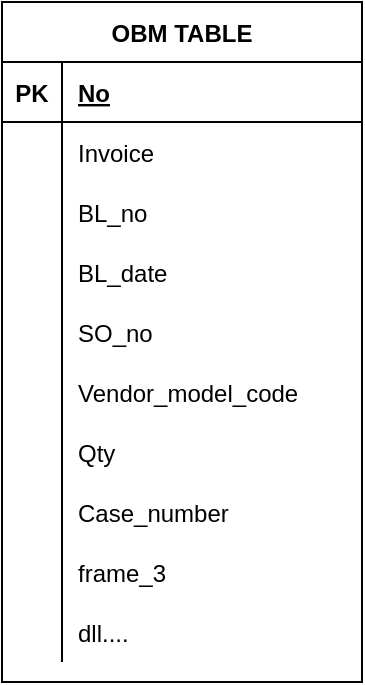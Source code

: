 <mxfile version="15.2.7" type="github">
  <diagram id="pSXfxbg5f-xyUSNqCcTy" name="Page-1">
    <mxGraphModel dx="1108" dy="412" grid="1" gridSize="10" guides="1" tooltips="1" connect="1" arrows="1" fold="1" page="1" pageScale="1" pageWidth="827" pageHeight="1169" math="0" shadow="0">
      <root>
        <mxCell id="0" />
        <mxCell id="1" parent="0" />
        <mxCell id="9ZiiuT-V2A9aqYbKqf6l-1" value="OBM TABLE" style="shape=table;startSize=30;container=1;collapsible=1;childLayout=tableLayout;fixedRows=1;rowLines=0;fontStyle=1;align=center;resizeLast=1;" parent="1" vertex="1">
          <mxGeometry x="320" y="130" width="180" height="340" as="geometry" />
        </mxCell>
        <mxCell id="9ZiiuT-V2A9aqYbKqf6l-2" value="" style="shape=partialRectangle;collapsible=0;dropTarget=0;pointerEvents=0;fillColor=none;top=0;left=0;bottom=1;right=0;points=[[0,0.5],[1,0.5]];portConstraint=eastwest;" parent="9ZiiuT-V2A9aqYbKqf6l-1" vertex="1">
          <mxGeometry y="30" width="180" height="30" as="geometry" />
        </mxCell>
        <mxCell id="9ZiiuT-V2A9aqYbKqf6l-3" value="PK" style="shape=partialRectangle;connectable=0;fillColor=none;top=0;left=0;bottom=0;right=0;fontStyle=1;overflow=hidden;" parent="9ZiiuT-V2A9aqYbKqf6l-2" vertex="1">
          <mxGeometry width="30" height="30" as="geometry" />
        </mxCell>
        <mxCell id="9ZiiuT-V2A9aqYbKqf6l-4" value="No" style="shape=partialRectangle;connectable=0;fillColor=none;top=0;left=0;bottom=0;right=0;align=left;spacingLeft=6;fontStyle=5;overflow=hidden;" parent="9ZiiuT-V2A9aqYbKqf6l-2" vertex="1">
          <mxGeometry x="30" width="150" height="30" as="geometry" />
        </mxCell>
        <mxCell id="9ZiiuT-V2A9aqYbKqf6l-5" value="" style="shape=partialRectangle;collapsible=0;dropTarget=0;pointerEvents=0;fillColor=none;top=0;left=0;bottom=0;right=0;points=[[0,0.5],[1,0.5]];portConstraint=eastwest;" parent="9ZiiuT-V2A9aqYbKqf6l-1" vertex="1">
          <mxGeometry y="60" width="180" height="30" as="geometry" />
        </mxCell>
        <mxCell id="9ZiiuT-V2A9aqYbKqf6l-6" value="" style="shape=partialRectangle;connectable=0;fillColor=none;top=0;left=0;bottom=0;right=0;editable=1;overflow=hidden;" parent="9ZiiuT-V2A9aqYbKqf6l-5" vertex="1">
          <mxGeometry width="30" height="30" as="geometry" />
        </mxCell>
        <mxCell id="9ZiiuT-V2A9aqYbKqf6l-7" value="Invoice" style="shape=partialRectangle;connectable=0;fillColor=none;top=0;left=0;bottom=0;right=0;align=left;spacingLeft=6;overflow=hidden;" parent="9ZiiuT-V2A9aqYbKqf6l-5" vertex="1">
          <mxGeometry x="30" width="150" height="30" as="geometry" />
        </mxCell>
        <mxCell id="lHcvFKlY5U-emUazJ0vQ-1" value="" style="shape=partialRectangle;collapsible=0;dropTarget=0;pointerEvents=0;fillColor=none;top=0;left=0;bottom=0;right=0;points=[[0,0.5],[1,0.5]];portConstraint=eastwest;" vertex="1" parent="9ZiiuT-V2A9aqYbKqf6l-1">
          <mxGeometry y="90" width="180" height="30" as="geometry" />
        </mxCell>
        <mxCell id="lHcvFKlY5U-emUazJ0vQ-2" value="" style="shape=partialRectangle;connectable=0;fillColor=none;top=0;left=0;bottom=0;right=0;editable=1;overflow=hidden;" vertex="1" parent="lHcvFKlY5U-emUazJ0vQ-1">
          <mxGeometry width="30" height="30" as="geometry" />
        </mxCell>
        <mxCell id="lHcvFKlY5U-emUazJ0vQ-3" value="BL_no" style="shape=partialRectangle;connectable=0;fillColor=none;top=0;left=0;bottom=0;right=0;align=left;spacingLeft=6;overflow=hidden;" vertex="1" parent="lHcvFKlY5U-emUazJ0vQ-1">
          <mxGeometry x="30" width="150" height="30" as="geometry" />
        </mxCell>
        <mxCell id="9ZiiuT-V2A9aqYbKqf6l-8" value="" style="shape=partialRectangle;collapsible=0;dropTarget=0;pointerEvents=0;fillColor=none;top=0;left=0;bottom=0;right=0;points=[[0,0.5],[1,0.5]];portConstraint=eastwest;" parent="9ZiiuT-V2A9aqYbKqf6l-1" vertex="1">
          <mxGeometry y="120" width="180" height="30" as="geometry" />
        </mxCell>
        <mxCell id="9ZiiuT-V2A9aqYbKqf6l-9" value="" style="shape=partialRectangle;connectable=0;fillColor=none;top=0;left=0;bottom=0;right=0;editable=1;overflow=hidden;" parent="9ZiiuT-V2A9aqYbKqf6l-8" vertex="1">
          <mxGeometry width="30" height="30" as="geometry" />
        </mxCell>
        <mxCell id="9ZiiuT-V2A9aqYbKqf6l-10" value="BL_date" style="shape=partialRectangle;connectable=0;fillColor=none;top=0;left=0;bottom=0;right=0;align=left;spacingLeft=6;overflow=hidden;" parent="9ZiiuT-V2A9aqYbKqf6l-8" vertex="1">
          <mxGeometry x="30" width="150" height="30" as="geometry" />
        </mxCell>
        <mxCell id="9ZiiuT-V2A9aqYbKqf6l-11" value="" style="shape=partialRectangle;collapsible=0;dropTarget=0;pointerEvents=0;fillColor=none;top=0;left=0;bottom=0;right=0;points=[[0,0.5],[1,0.5]];portConstraint=eastwest;" parent="9ZiiuT-V2A9aqYbKqf6l-1" vertex="1">
          <mxGeometry y="150" width="180" height="30" as="geometry" />
        </mxCell>
        <mxCell id="9ZiiuT-V2A9aqYbKqf6l-12" value="" style="shape=partialRectangle;connectable=0;fillColor=none;top=0;left=0;bottom=0;right=0;editable=1;overflow=hidden;" parent="9ZiiuT-V2A9aqYbKqf6l-11" vertex="1">
          <mxGeometry width="30" height="30" as="geometry" />
        </mxCell>
        <mxCell id="9ZiiuT-V2A9aqYbKqf6l-13" value="SO_no" style="shape=partialRectangle;connectable=0;fillColor=none;top=0;left=0;bottom=0;right=0;align=left;spacingLeft=6;overflow=hidden;" parent="9ZiiuT-V2A9aqYbKqf6l-11" vertex="1">
          <mxGeometry x="30" width="150" height="30" as="geometry" />
        </mxCell>
        <mxCell id="9ZiiuT-V2A9aqYbKqf6l-14" value="" style="shape=partialRectangle;collapsible=0;dropTarget=0;pointerEvents=0;fillColor=none;top=0;left=0;bottom=0;right=0;points=[[0,0.5],[1,0.5]];portConstraint=eastwest;" parent="9ZiiuT-V2A9aqYbKqf6l-1" vertex="1">
          <mxGeometry y="180" width="180" height="30" as="geometry" />
        </mxCell>
        <mxCell id="9ZiiuT-V2A9aqYbKqf6l-15" value="" style="shape=partialRectangle;connectable=0;fillColor=none;top=0;left=0;bottom=0;right=0;editable=1;overflow=hidden;" parent="9ZiiuT-V2A9aqYbKqf6l-14" vertex="1">
          <mxGeometry width="30" height="30" as="geometry" />
        </mxCell>
        <mxCell id="9ZiiuT-V2A9aqYbKqf6l-16" value="Vendor_model_code" style="shape=partialRectangle;connectable=0;fillColor=none;top=0;left=0;bottom=0;right=0;align=left;spacingLeft=6;overflow=hidden;" parent="9ZiiuT-V2A9aqYbKqf6l-14" vertex="1">
          <mxGeometry x="30" width="150" height="30" as="geometry" />
        </mxCell>
        <mxCell id="9ZiiuT-V2A9aqYbKqf6l-17" value="" style="shape=partialRectangle;collapsible=0;dropTarget=0;pointerEvents=0;fillColor=none;top=0;left=0;bottom=0;right=0;points=[[0,0.5],[1,0.5]];portConstraint=eastwest;" parent="9ZiiuT-V2A9aqYbKqf6l-1" vertex="1">
          <mxGeometry y="210" width="180" height="30" as="geometry" />
        </mxCell>
        <mxCell id="9ZiiuT-V2A9aqYbKqf6l-18" value="" style="shape=partialRectangle;connectable=0;fillColor=none;top=0;left=0;bottom=0;right=0;editable=1;overflow=hidden;" parent="9ZiiuT-V2A9aqYbKqf6l-17" vertex="1">
          <mxGeometry width="30" height="30" as="geometry" />
        </mxCell>
        <mxCell id="9ZiiuT-V2A9aqYbKqf6l-19" value="Qty" style="shape=partialRectangle;connectable=0;fillColor=none;top=0;left=0;bottom=0;right=0;align=left;spacingLeft=6;overflow=hidden;" parent="9ZiiuT-V2A9aqYbKqf6l-17" vertex="1">
          <mxGeometry x="30" width="150" height="30" as="geometry" />
        </mxCell>
        <mxCell id="9ZiiuT-V2A9aqYbKqf6l-20" value="" style="shape=partialRectangle;collapsible=0;dropTarget=0;pointerEvents=0;fillColor=none;top=0;left=0;bottom=0;right=0;points=[[0,0.5],[1,0.5]];portConstraint=eastwest;" parent="9ZiiuT-V2A9aqYbKqf6l-1" vertex="1">
          <mxGeometry y="240" width="180" height="30" as="geometry" />
        </mxCell>
        <mxCell id="9ZiiuT-V2A9aqYbKqf6l-21" value="" style="shape=partialRectangle;connectable=0;fillColor=none;top=0;left=0;bottom=0;right=0;editable=1;overflow=hidden;" parent="9ZiiuT-V2A9aqYbKqf6l-20" vertex="1">
          <mxGeometry width="30" height="30" as="geometry" />
        </mxCell>
        <mxCell id="9ZiiuT-V2A9aqYbKqf6l-22" value="Case_number" style="shape=partialRectangle;connectable=0;fillColor=none;top=0;left=0;bottom=0;right=0;align=left;spacingLeft=6;overflow=hidden;" parent="9ZiiuT-V2A9aqYbKqf6l-20" vertex="1">
          <mxGeometry x="30" width="150" height="30" as="geometry" />
        </mxCell>
        <mxCell id="9ZiiuT-V2A9aqYbKqf6l-23" value="" style="shape=partialRectangle;collapsible=0;dropTarget=0;pointerEvents=0;fillColor=none;top=0;left=0;bottom=0;right=0;points=[[0,0.5],[1,0.5]];portConstraint=eastwest;" parent="9ZiiuT-V2A9aqYbKqf6l-1" vertex="1">
          <mxGeometry y="270" width="180" height="30" as="geometry" />
        </mxCell>
        <mxCell id="9ZiiuT-V2A9aqYbKqf6l-24" value="" style="shape=partialRectangle;connectable=0;fillColor=none;top=0;left=0;bottom=0;right=0;editable=1;overflow=hidden;" parent="9ZiiuT-V2A9aqYbKqf6l-23" vertex="1">
          <mxGeometry width="30" height="30" as="geometry" />
        </mxCell>
        <mxCell id="9ZiiuT-V2A9aqYbKqf6l-25" value="frame_3" style="shape=partialRectangle;connectable=0;fillColor=none;top=0;left=0;bottom=0;right=0;align=left;spacingLeft=6;overflow=hidden;" parent="9ZiiuT-V2A9aqYbKqf6l-23" vertex="1">
          <mxGeometry x="30" width="150" height="30" as="geometry" />
        </mxCell>
        <mxCell id="lHcvFKlY5U-emUazJ0vQ-4" value="" style="shape=partialRectangle;collapsible=0;dropTarget=0;pointerEvents=0;fillColor=none;top=0;left=0;bottom=0;right=0;points=[[0,0.5],[1,0.5]];portConstraint=eastwest;" vertex="1" parent="9ZiiuT-V2A9aqYbKqf6l-1">
          <mxGeometry y="300" width="180" height="30" as="geometry" />
        </mxCell>
        <mxCell id="lHcvFKlY5U-emUazJ0vQ-5" value="" style="shape=partialRectangle;connectable=0;fillColor=none;top=0;left=0;bottom=0;right=0;editable=1;overflow=hidden;" vertex="1" parent="lHcvFKlY5U-emUazJ0vQ-4">
          <mxGeometry width="30" height="30" as="geometry" />
        </mxCell>
        <mxCell id="lHcvFKlY5U-emUazJ0vQ-6" value="dll...." style="shape=partialRectangle;connectable=0;fillColor=none;top=0;left=0;bottom=0;right=0;align=left;spacingLeft=6;overflow=hidden;" vertex="1" parent="lHcvFKlY5U-emUazJ0vQ-4">
          <mxGeometry x="30" width="150" height="30" as="geometry" />
        </mxCell>
      </root>
    </mxGraphModel>
  </diagram>
</mxfile>
